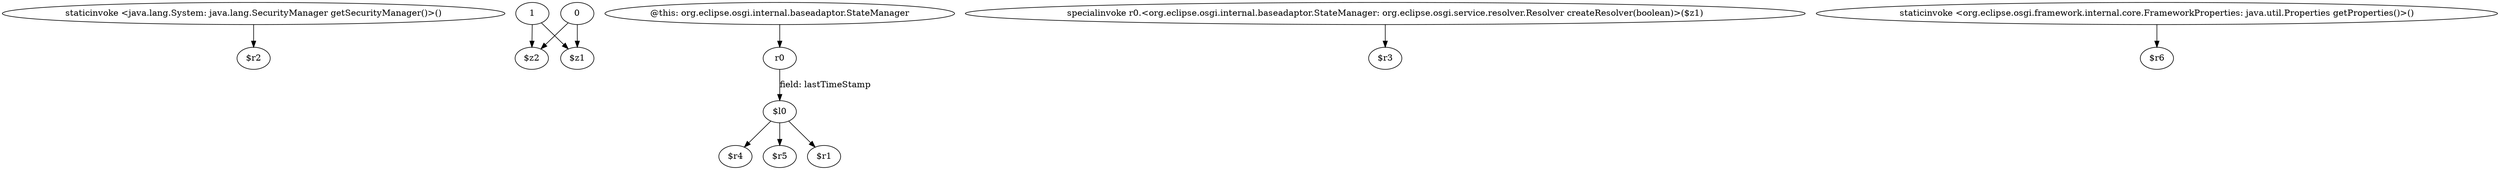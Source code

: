 digraph g {
0[label="staticinvoke <java.lang.System: java.lang.SecurityManager getSecurityManager()>()"]
1[label="$r2"]
0->1[label=""]
2[label="1"]
3[label="$z2"]
2->3[label=""]
4[label="0"]
4->3[label=""]
5[label="$l0"]
6[label="$r4"]
5->6[label=""]
7[label="$z1"]
2->7[label=""]
4->7[label=""]
8[label="@this: org.eclipse.osgi.internal.baseadaptor.StateManager"]
9[label="r0"]
8->9[label=""]
10[label="specialinvoke r0.<org.eclipse.osgi.internal.baseadaptor.StateManager: org.eclipse.osgi.service.resolver.Resolver createResolver(boolean)>($z1)"]
11[label="$r3"]
10->11[label=""]
12[label="$r5"]
5->12[label=""]
13[label="staticinvoke <org.eclipse.osgi.framework.internal.core.FrameworkProperties: java.util.Properties getProperties()>()"]
14[label="$r6"]
13->14[label=""]
15[label="$r1"]
5->15[label=""]
9->5[label="field: lastTimeStamp"]
}